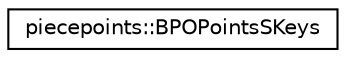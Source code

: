 digraph "Graphical Class Hierarchy"
{
 // LATEX_PDF_SIZE
  edge [fontname="Helvetica",fontsize="10",labelfontname="Helvetica",labelfontsize="10"];
  node [fontname="Helvetica",fontsize="10",shape=record];
  rankdir="LR";
  Node0 [label="piecepoints::BPOPointsSKeys",height=0.2,width=0.4,color="black", fillcolor="white", style="filled",URL="$classpiecepoints_1_1BPOPointsSKeys.html",tooltip="Piece Points spec in \"Base Points Offset\" form with string keys in member unordered_map objects for e..."];
}
